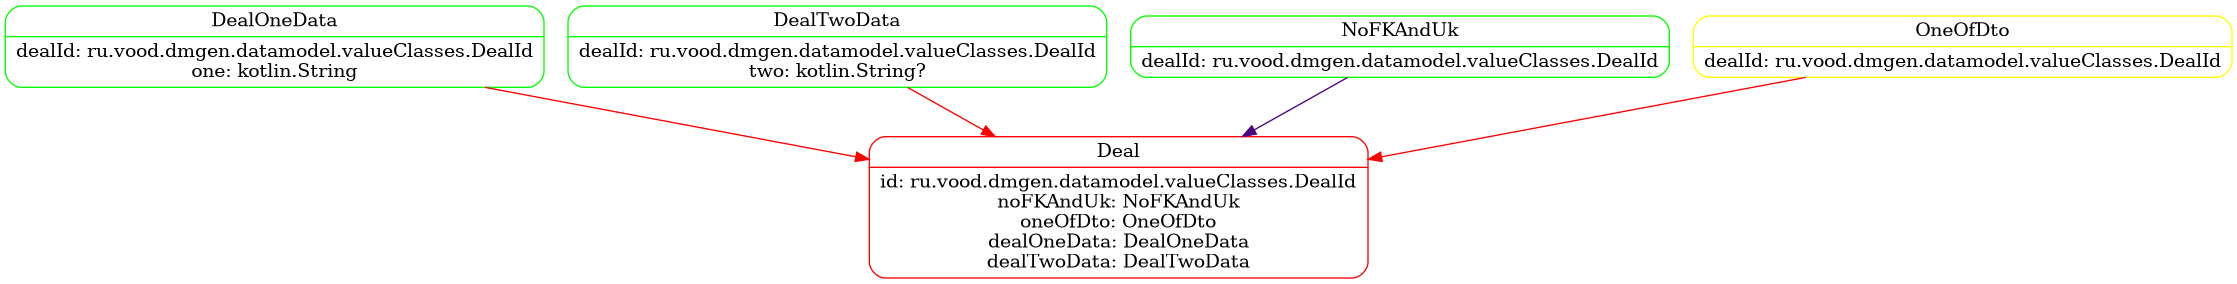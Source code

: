 @startuml
digraph dfd{
	node[shape=record]
Deal [label="{<f0> Deal|<f1> id: ru.vood.dmgen.datamodel.valueClasses.DealId\nnoFKAndUk: NoFKAndUk\noneOfDto: OneOfDto\ndealOneData: DealOneData\ndealTwoData: DealTwoData }" shape=Mrecord color=Red];
DealOneData [label="{<f0> DealOneData|<f1> dealId: ru.vood.dmgen.datamodel.valueClasses.DealId\none: kotlin.String }" shape=Mrecord color=Green];
DealTwoData [label="{<f0> DealTwoData|<f1> dealId: ru.vood.dmgen.datamodel.valueClasses.DealId\ntwo: kotlin.String? }" shape=Mrecord color=Green];
NoFKAndUk [label="{<f0> NoFKAndUk|<f1> dealId: ru.vood.dmgen.datamodel.valueClasses.DealId }" shape=Mrecord color=Green];
OneOfDto [label="{<f0> OneOfDto|<f1> dealId: ru.vood.dmgen.datamodel.valueClasses.DealId }" shape=Mrecord color=Yellow];

DealOneData -> Deal[ color=Red];
DealTwoData -> Deal[ color=Red];
NoFKAndUk -> Deal[ color=Indigo];
OneOfDto -> Deal[ color=Red];

}
@enduml

